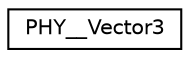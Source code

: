 digraph G
{
  edge [fontname="Helvetica",fontsize="10",labelfontname="Helvetica",labelfontsize="10"];
  node [fontname="Helvetica",fontsize="10",shape=record];
  rankdir=LR;
  Node1 [label="PHY__Vector3",height=0.2,width=0.4,color="black", fillcolor="white", style="filled",URL="$d8/d6c/structPHY____Vector3.html"];
}
